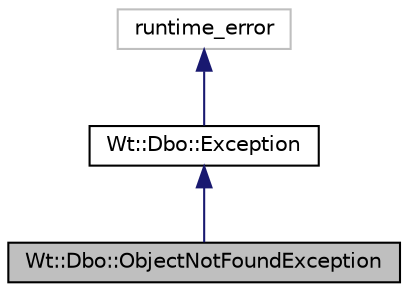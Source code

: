 digraph "Wt::Dbo::ObjectNotFoundException"
{
 // LATEX_PDF_SIZE
  edge [fontname="Helvetica",fontsize="10",labelfontname="Helvetica",labelfontsize="10"];
  node [fontname="Helvetica",fontsize="10",shape=record];
  Node1 [label="Wt::Dbo::ObjectNotFoundException",height=0.2,width=0.4,color="black", fillcolor="grey75", style="filled", fontcolor="black",tooltip="Exception thrown when trying to load a non-existing object."];
  Node2 -> Node1 [dir="back",color="midnightblue",fontsize="10",style="solid",fontname="Helvetica"];
  Node2 [label="Wt::Dbo::Exception",height=0.2,width=0.4,color="black", fillcolor="white", style="filled",URL="$classWt_1_1Dbo_1_1Exception.html",tooltip="Exception base class for Wt::Dbo."];
  Node3 -> Node2 [dir="back",color="midnightblue",fontsize="10",style="solid",fontname="Helvetica"];
  Node3 [label="runtime_error",height=0.2,width=0.4,color="grey75", fillcolor="white", style="filled",tooltip=" "];
}
